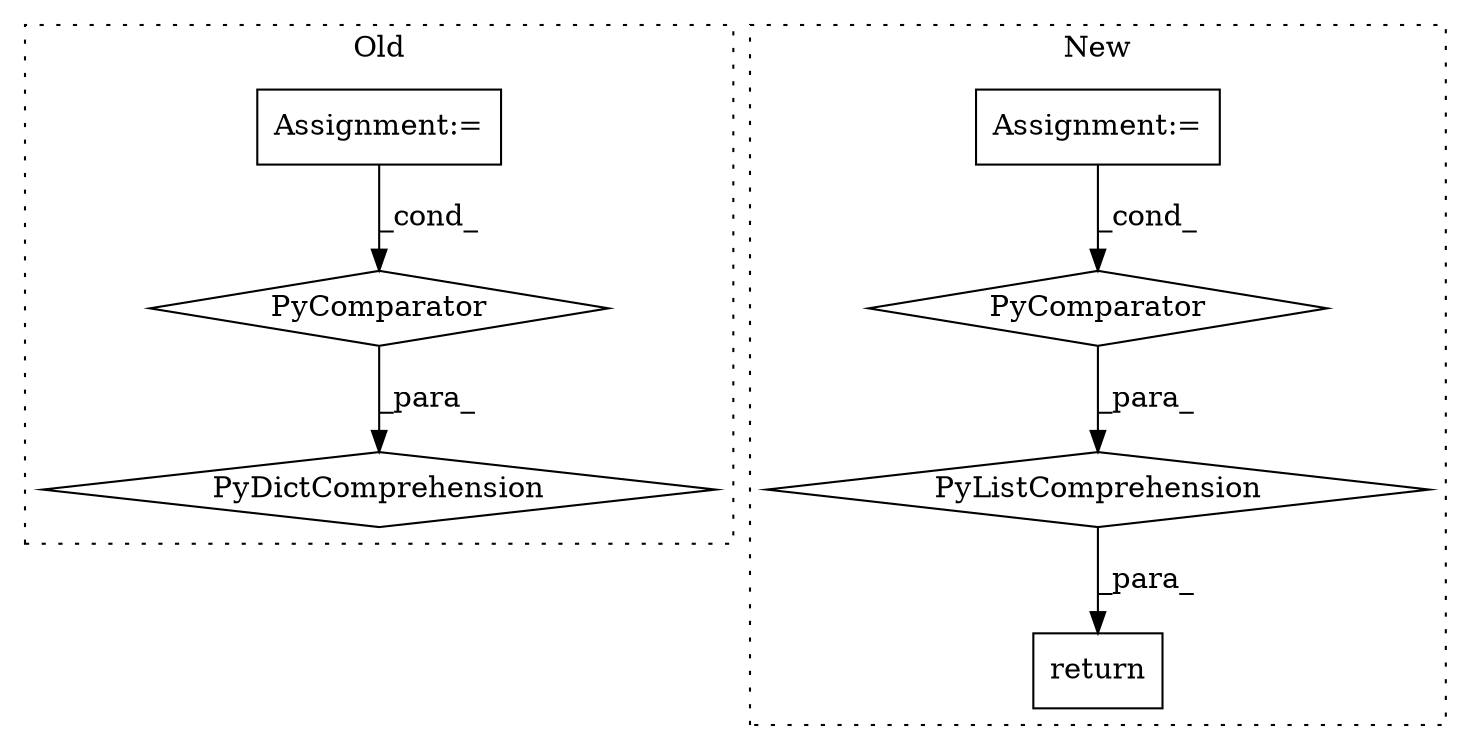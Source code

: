 digraph G {
subgraph cluster0 {
1 [label="PyDictComprehension" a="110" s="7789" l="131" shape="diamond"];
3 [label="PyComparator" a="113" s="7878" l="34" shape="diamond"];
4 [label="Assignment:=" a="7" s="7722" l="1" shape="box"];
label = "Old";
style="dotted";
}
subgraph cluster1 {
2 [label="PyComparator" a="113" s="7622" l="31" shape="diamond"];
5 [label="Assignment:=" a="7" s="7622" l="31" shape="box"];
6 [label="PyListComprehension" a="109" s="7546" l="115" shape="diamond"];
7 [label="return" a="41" s="7528" l="18" shape="box"];
label = "New";
style="dotted";
}
2 -> 6 [label="_para_"];
3 -> 1 [label="_para_"];
4 -> 3 [label="_cond_"];
5 -> 2 [label="_cond_"];
6 -> 7 [label="_para_"];
}